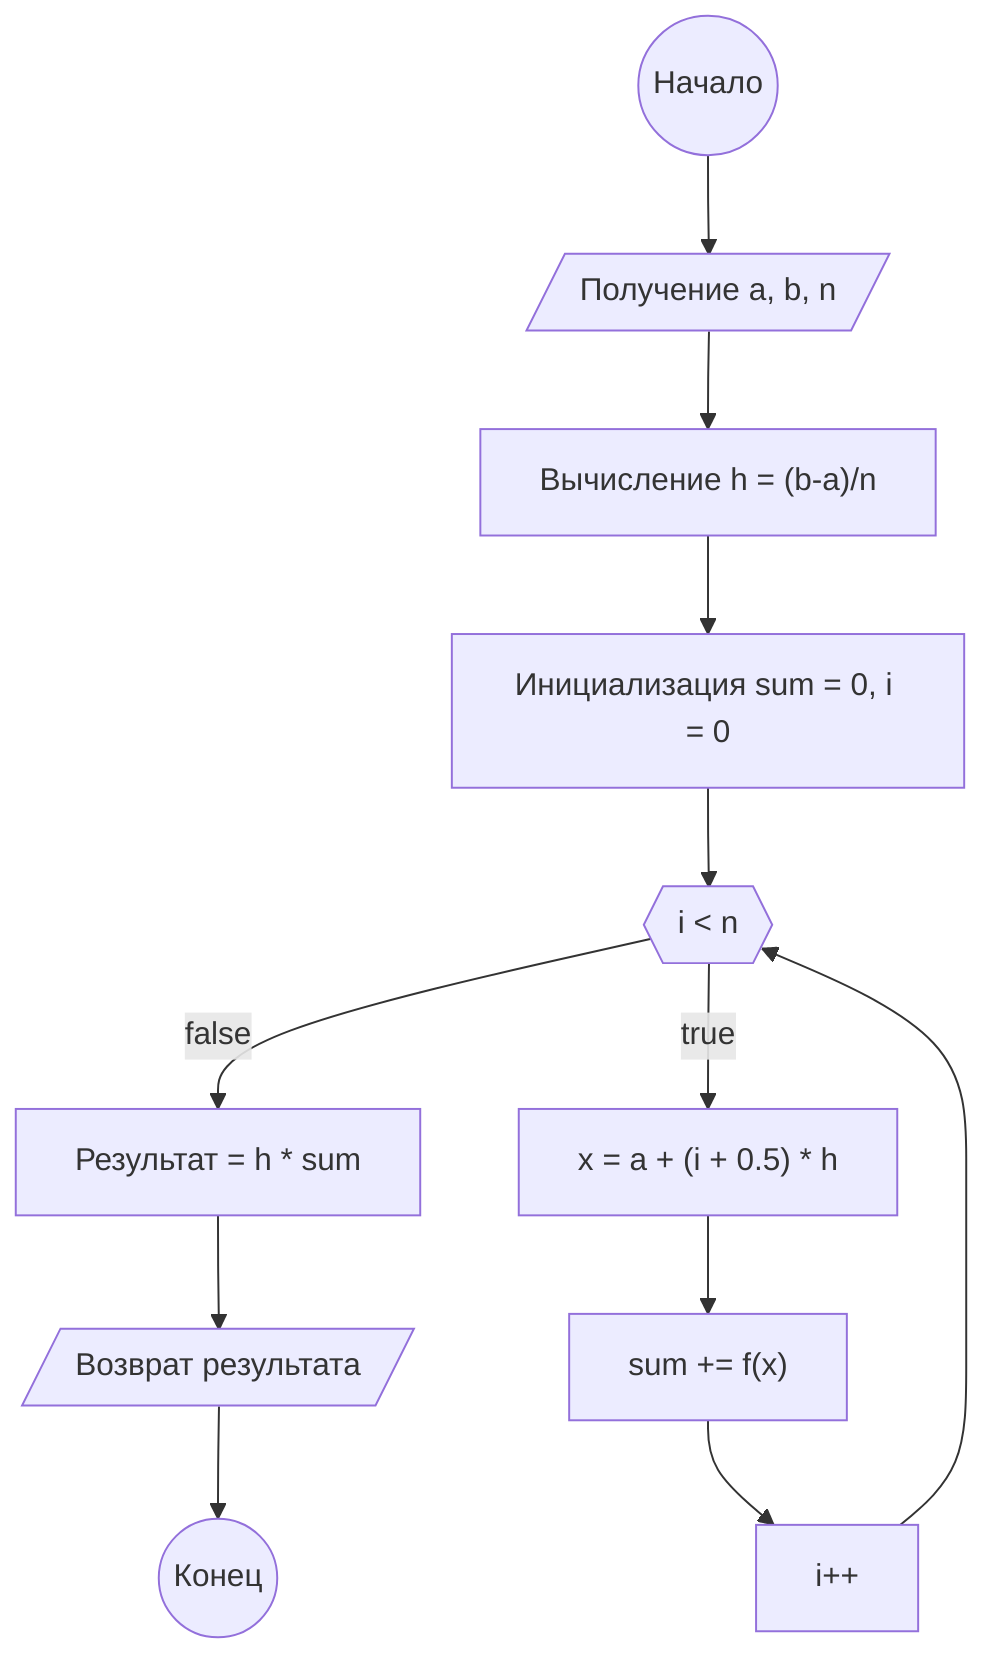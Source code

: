 flowchart TD
    A((Начало)) --> B[/"Получение a, b, n"/]
    B --> C["Вычисление h = (b-a)/n"]
    C --> D[Инициализация sum = 0, i = 0]
    D --> F{{i < n}}
    F -->|false| J[Результат = h * sum]
    F -->|true| G["x = a + (i + 0.5) * h"]
    G --> H["sum += f(x)"]
    H --> I[i++]
    I --> F
    J --> K[/Возврат результата/]
    K --> L((Конец))
